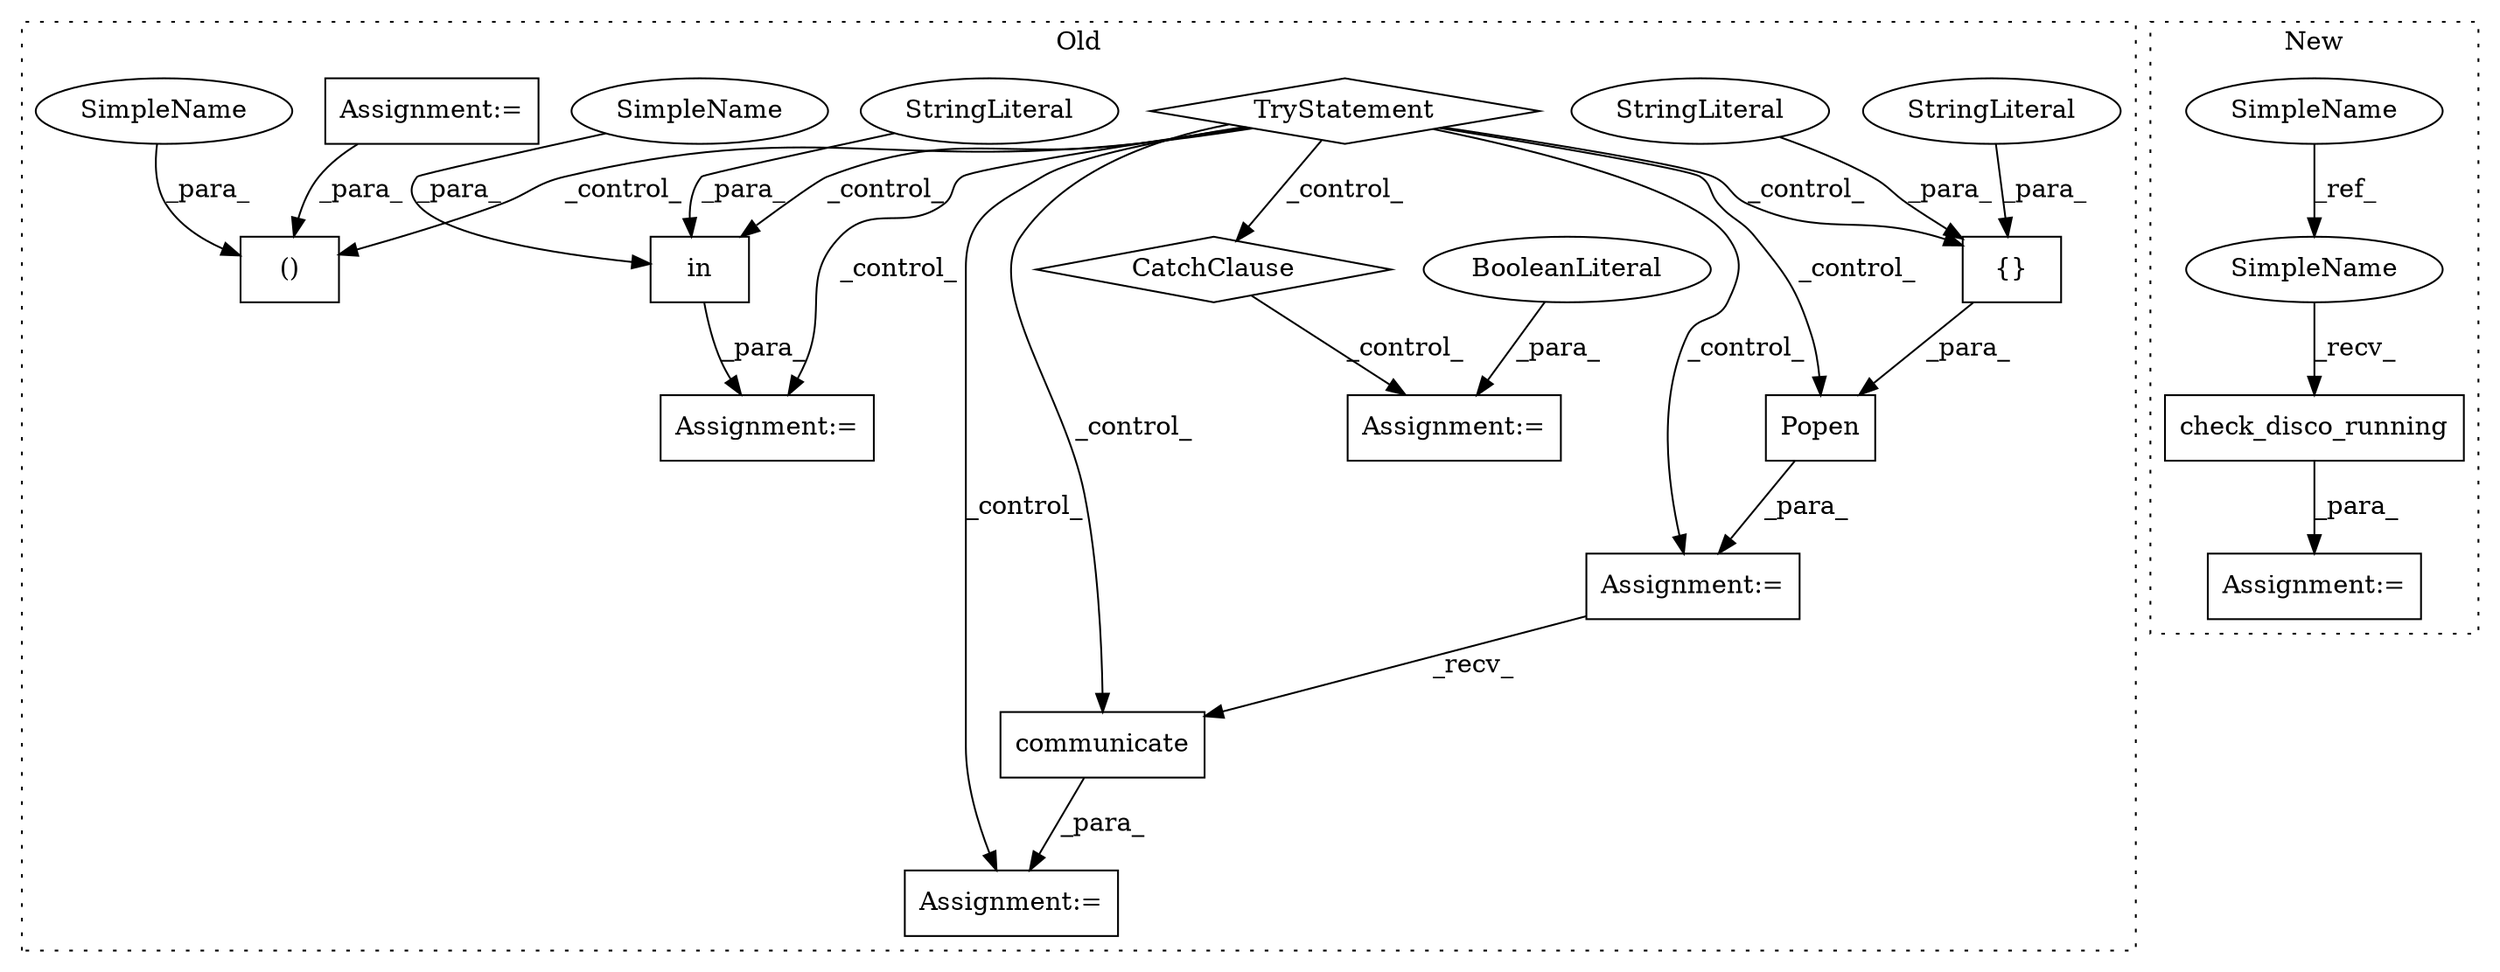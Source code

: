 digraph G {
subgraph cluster0 {
1 [label="CatchClause" a="12" s="2334,2364" l="11,2" shape="diamond"];
3 [label="TryStatement" a="54" s="2146" l="4" shape="diamond"];
4 [label="Popen" a="32" s="2166,2212" l="6,1" shape="box"];
5 [label="()" a="106" s="2228" l="25" shape="box"];
6 [label="{}" a="4" s="2184,2201" l="1,1" shape="box"];
7 [label="communicate" a="32" s="2263" l="13" shape="box"];
8 [label="in" a="105" s="2305" l="19" shape="box"];
9 [label="Assignment:=" a="7" s="2253" l="2" shape="box"];
10 [label="Assignment:=" a="7" s="2134" l="6" shape="box"];
11 [label="Assignment:=" a="7" s="2297" l="1" shape="box"];
12 [label="Assignment:=" a="7" s="2387" l="1" shape="box"];
13 [label="BooleanLiteral" a="9" s="2388" l="5" shape="ellipse"];
14 [label="StringLiteral" a="45" s="2305" l="9" shape="ellipse"];
15 [label="Assignment:=" a="7" s="2165" l="1" shape="box"];
16 [label="StringLiteral" a="45" s="2193" l="8" shape="ellipse"];
17 [label="StringLiteral" a="45" s="2185" l="7" shape="ellipse"];
21 [label="SimpleName" a="42" s="2318" l="6" shape="ellipse"];
22 [label="SimpleName" a="42" s="2228" l="6" shape="ellipse"];
label = "Old";
style="dotted";
}
subgraph cluster1 {
2 [label="check_disco_running" a="32" s="1736" l="21" shape="box"];
18 [label="SimpleName" a="42" s="1615" l="4" shape="ellipse"];
19 [label="Assignment:=" a="7" s="1730" l="1" shape="box"];
20 [label="SimpleName" a="42" s="1731" l="4" shape="ellipse"];
label = "New";
style="dotted";
}
1 -> 12 [label="_control_"];
2 -> 19 [label="_para_"];
3 -> 11 [label="_control_"];
3 -> 1 [label="_control_"];
3 -> 8 [label="_control_"];
3 -> 6 [label="_control_"];
3 -> 9 [label="_control_"];
3 -> 15 [label="_control_"];
3 -> 4 [label="_control_"];
3 -> 5 [label="_control_"];
3 -> 7 [label="_control_"];
4 -> 15 [label="_para_"];
6 -> 4 [label="_para_"];
7 -> 9 [label="_para_"];
8 -> 11 [label="_para_"];
10 -> 5 [label="_para_"];
13 -> 12 [label="_para_"];
14 -> 8 [label="_para_"];
15 -> 7 [label="_recv_"];
16 -> 6 [label="_para_"];
17 -> 6 [label="_para_"];
18 -> 20 [label="_ref_"];
20 -> 2 [label="_recv_"];
21 -> 8 [label="_para_"];
22 -> 5 [label="_para_"];
}